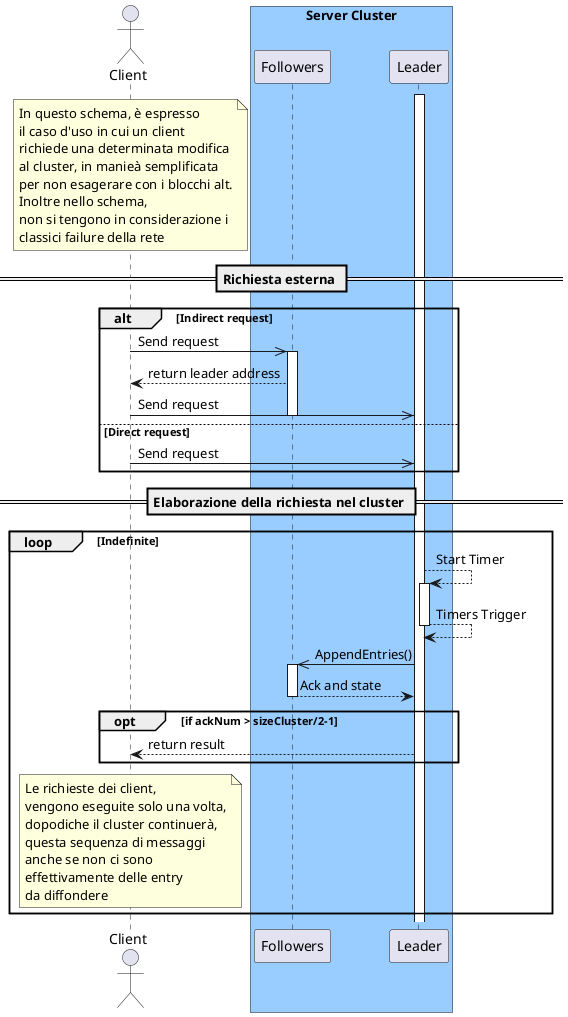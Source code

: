 @startuml
    
  actor "Client"  
  box "Server Cluster" #99CCFF
    participant "Followers" as Followers
    participant "Leader" as Leader
	end box
  activate Leader

  note Over Client 
    In questo schema, è espresso 
    il caso d'uso in cui un client 
    richiede una determinata modifica
    al cluster, in manieà semplificata
    per non esagerare con i blocchi alt.
    Inoltre nello schema,
    non si tengono in considerazione i
    classici failure della rete
  end note
  == Richiesta esterna ==
  alt Indirect request
  Client ->> Followers : Send request 
  activate Followers
  Followers --> Client : return leader address
  Client ->> Leader : Send request
  deactivate Followers
  else Direct request
  Client ->> Leader : Send request
  end group
  == Elaborazione della richiesta nel cluster ==
  loop Indefinite
    Leader --> Leader ++ : Start Timer
    return Timers Trigger
    Leader ->> Followers : AppendEntries()

    activate Followers
    Followers --> Leader : Ack and state
    deactivate Followers
      opt if ackNum > sizeCluster/2-1
        Leader --> Client : return result
    end group
    note Over Client 
      Le richieste dei client, 
      vengono eseguite solo una volta,
      dopodiche il cluster continuerà,
      questa sequenza di messaggi
      anche se non ci sono 
      effettivamente delle entry
      da diffondere
    end note
  end group
@enduml
